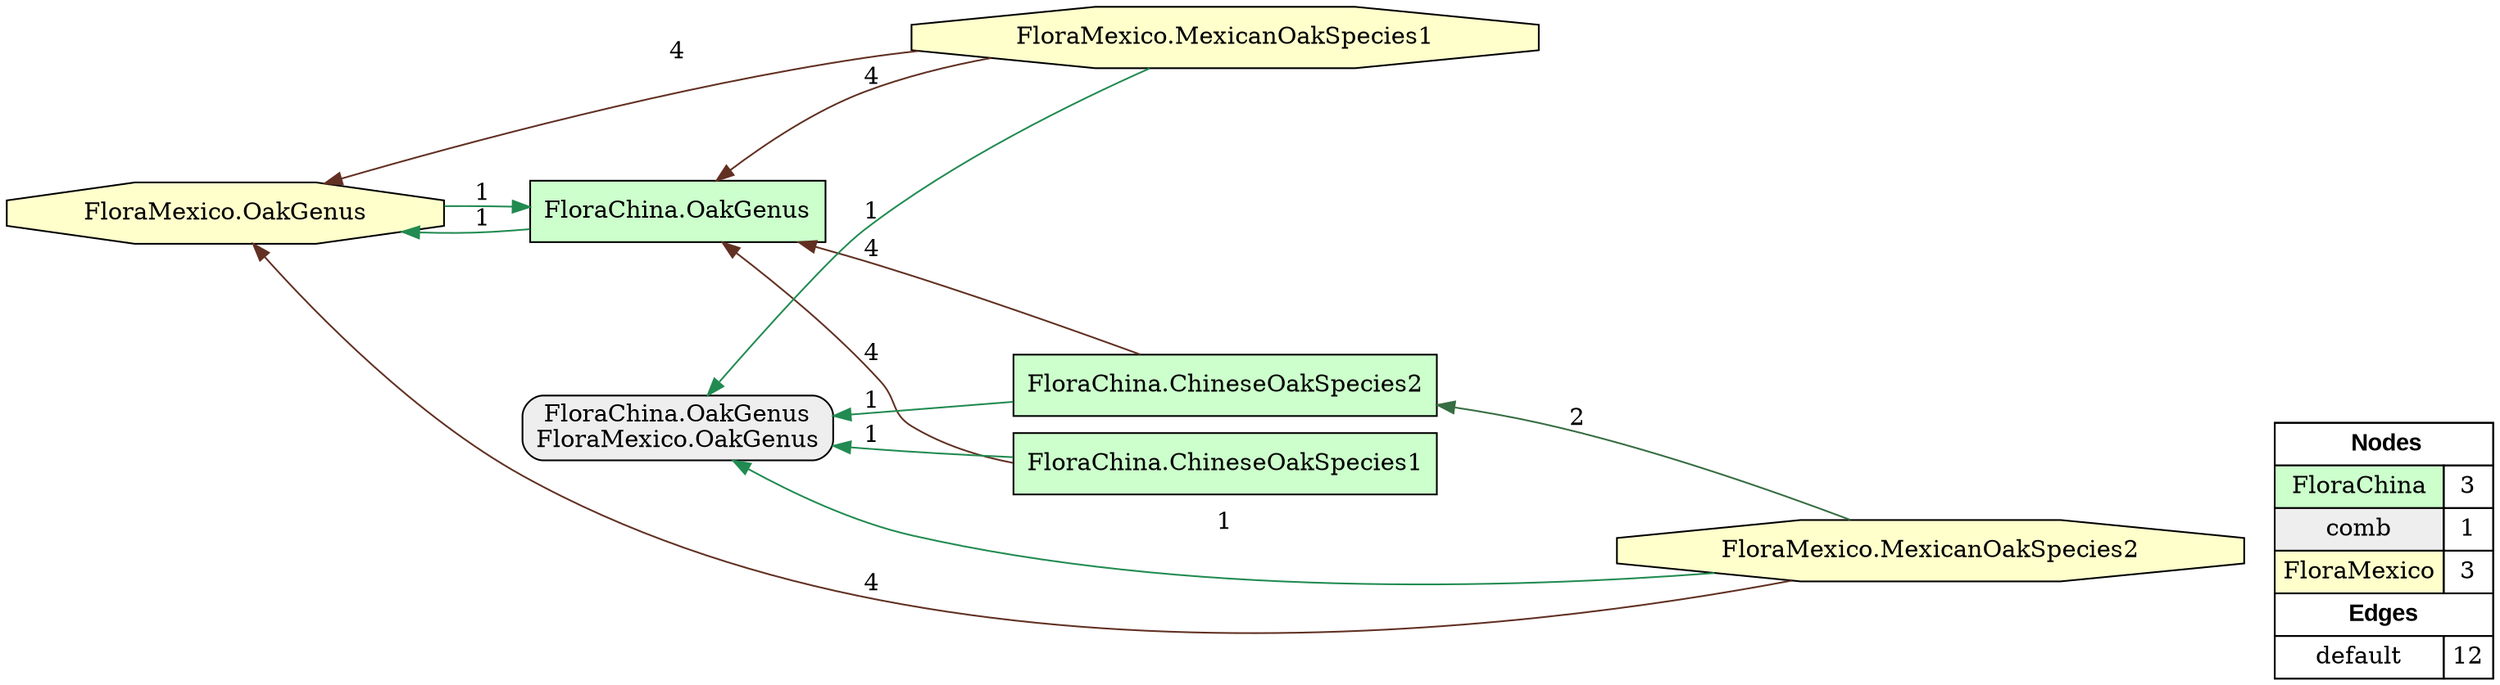 digraph{
rankdir=RL
node[shape=box style=filled fillcolor="#CCFFCC"] 
"FloraChina.OakGenus"
"FloraChina.ChineseOakSpecies1"
"FloraChina.ChineseOakSpecies2"
node[shape=box style="filled,rounded" fillcolor="#EEEEEE"] 
"FloraChina.OakGenus\nFloraMexico.OakGenus"
node[shape=octagon style=filled fillcolor="#FFFFCC"] 
"FloraMexico.OakGenus"
"FloraMexico.MexicanOakSpecies1"
"FloraMexico.MexicanOakSpecies2"
edge[arrowhead=normal style=solid color="#000000" constraint=true ]
"FloraMexico.MexicanOakSpecies1" -> "FloraChina.OakGenus\nFloraMexico.OakGenus" [label="1"][color="#218b51"]
"FloraMexico.MexicanOakSpecies1" -> "FloraMexico.OakGenus" [label="4"][color="#613022"]
"FloraChina.ChineseOakSpecies2" -> "FloraChina.OakGenus\nFloraMexico.OakGenus" [label="1"][color="#218b51"]
"FloraChina.ChineseOakSpecies1" -> "FloraChina.OakGenus\nFloraMexico.OakGenus" [label="1"][color="#218b51"]
"FloraChina.OakGenus" -> "FloraMexico.OakGenus" [label="1"][color="#218b51"]
"FloraMexico.MexicanOakSpecies2" -> "FloraChina.ChineseOakSpecies2" [label="2"][color="#366d41"]
"FloraMexico.OakGenus" -> "FloraChina.OakGenus" [label="1"][color="#218b51"]
"FloraChina.ChineseOakSpecies2" -> "FloraChina.OakGenus" [label="4"][color="#613022"]
"FloraChina.ChineseOakSpecies1" -> "FloraChina.OakGenus" [label="4"][color="#613022"]
"FloraMexico.MexicanOakSpecies2" -> "FloraMexico.OakGenus" [label="4"][color="#613022"]
"FloraMexico.MexicanOakSpecies1" -> "FloraChina.OakGenus" [label="4"][color="#613022"]
"FloraMexico.MexicanOakSpecies2" -> "FloraChina.OakGenus\nFloraMexico.OakGenus" [label="1"][color="#218b51"]
edge[arrowhead=normal style=solid color="#000000" constraint=true ]
node[shape=box] 
{rank=source Legend [fillcolor= white margin=0 label=< 
 <TABLE BORDER="0" CELLBORDER="1" CELLSPACING="0" CELLPADDING="4"> 
<TR> <TD COLSPAN="2"><font face="Arial Black"> Nodes</font></TD> </TR> 
<TR> 
 <TD bgcolor="#CCFFCC">FloraChina</TD> 
 <TD>3</TD> 
 </TR> 
<TR> 
 <TD bgcolor="#EEEEEE">comb</TD> 
 <TD>1</TD> 
 </TR> 
<TR> 
 <TD bgcolor="#FFFFCC">FloraMexico</TD> 
 <TD>3</TD> 
 </TR> 
<TR> <TD COLSPAN="2"><font face = "Arial Black"> Edges </font></TD> </TR> 
<TR> 
 <TD><font color ="#000000">default</font></TD> 
 <TD>12</TD> 
 </TR> 
</TABLE> 
 >] } 
}